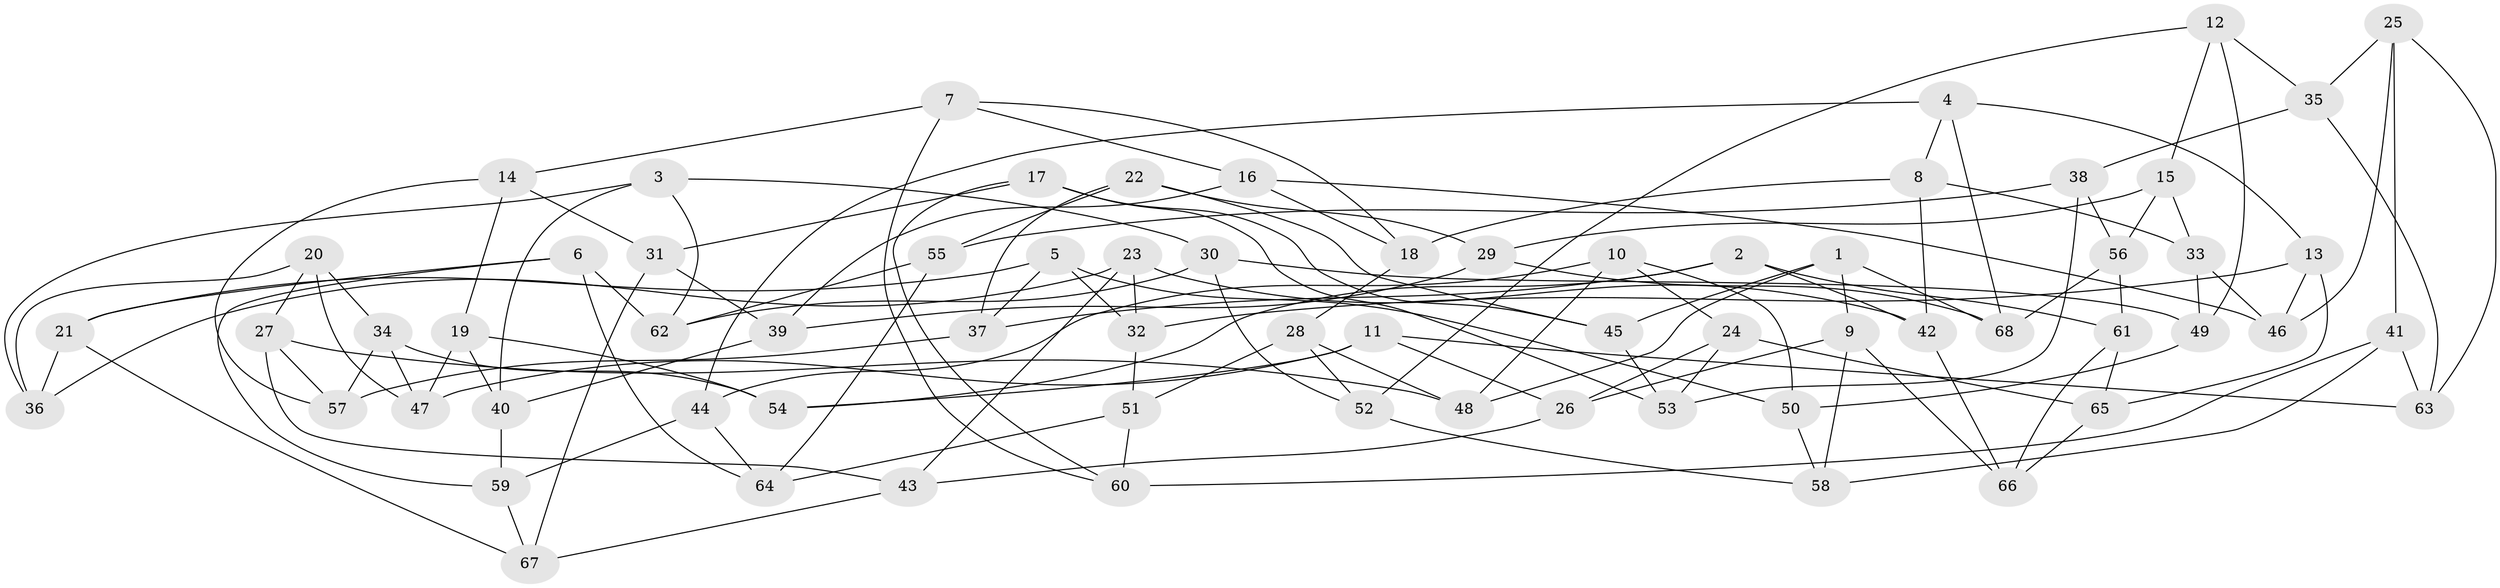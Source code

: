 // Generated by graph-tools (version 1.1) at 2025/59/03/09/25 04:59:03]
// undirected, 68 vertices, 136 edges
graph export_dot {
graph [start="1"]
  node [color=gray90,style=filled];
  1;
  2;
  3;
  4;
  5;
  6;
  7;
  8;
  9;
  10;
  11;
  12;
  13;
  14;
  15;
  16;
  17;
  18;
  19;
  20;
  21;
  22;
  23;
  24;
  25;
  26;
  27;
  28;
  29;
  30;
  31;
  32;
  33;
  34;
  35;
  36;
  37;
  38;
  39;
  40;
  41;
  42;
  43;
  44;
  45;
  46;
  47;
  48;
  49;
  50;
  51;
  52;
  53;
  54;
  55;
  56;
  57;
  58;
  59;
  60;
  61;
  62;
  63;
  64;
  65;
  66;
  67;
  68;
  1 -- 9;
  1 -- 45;
  1 -- 48;
  1 -- 68;
  2 -- 54;
  2 -- 42;
  2 -- 61;
  2 -- 37;
  3 -- 36;
  3 -- 30;
  3 -- 62;
  3 -- 40;
  4 -- 68;
  4 -- 44;
  4 -- 8;
  4 -- 13;
  5 -- 32;
  5 -- 37;
  5 -- 21;
  5 -- 50;
  6 -- 21;
  6 -- 64;
  6 -- 62;
  6 -- 59;
  7 -- 18;
  7 -- 14;
  7 -- 60;
  7 -- 16;
  8 -- 18;
  8 -- 33;
  8 -- 42;
  9 -- 26;
  9 -- 58;
  9 -- 66;
  10 -- 44;
  10 -- 48;
  10 -- 24;
  10 -- 50;
  11 -- 54;
  11 -- 63;
  11 -- 47;
  11 -- 26;
  12 -- 15;
  12 -- 35;
  12 -- 49;
  12 -- 52;
  13 -- 65;
  13 -- 46;
  13 -- 32;
  14 -- 31;
  14 -- 57;
  14 -- 19;
  15 -- 29;
  15 -- 33;
  15 -- 56;
  16 -- 18;
  16 -- 46;
  16 -- 39;
  17 -- 60;
  17 -- 53;
  17 -- 31;
  17 -- 45;
  18 -- 28;
  19 -- 47;
  19 -- 40;
  19 -- 54;
  20 -- 47;
  20 -- 34;
  20 -- 36;
  20 -- 27;
  21 -- 36;
  21 -- 67;
  22 -- 55;
  22 -- 37;
  22 -- 45;
  22 -- 29;
  23 -- 36;
  23 -- 32;
  23 -- 42;
  23 -- 43;
  24 -- 53;
  24 -- 26;
  24 -- 65;
  25 -- 35;
  25 -- 41;
  25 -- 46;
  25 -- 63;
  26 -- 43;
  27 -- 43;
  27 -- 57;
  27 -- 48;
  28 -- 48;
  28 -- 51;
  28 -- 52;
  29 -- 39;
  29 -- 68;
  30 -- 49;
  30 -- 62;
  30 -- 52;
  31 -- 67;
  31 -- 39;
  32 -- 51;
  33 -- 49;
  33 -- 46;
  34 -- 47;
  34 -- 57;
  34 -- 54;
  35 -- 63;
  35 -- 38;
  37 -- 57;
  38 -- 53;
  38 -- 56;
  38 -- 55;
  39 -- 40;
  40 -- 59;
  41 -- 60;
  41 -- 63;
  41 -- 58;
  42 -- 66;
  43 -- 67;
  44 -- 64;
  44 -- 59;
  45 -- 53;
  49 -- 50;
  50 -- 58;
  51 -- 64;
  51 -- 60;
  52 -- 58;
  55 -- 62;
  55 -- 64;
  56 -- 61;
  56 -- 68;
  59 -- 67;
  61 -- 65;
  61 -- 66;
  65 -- 66;
}
